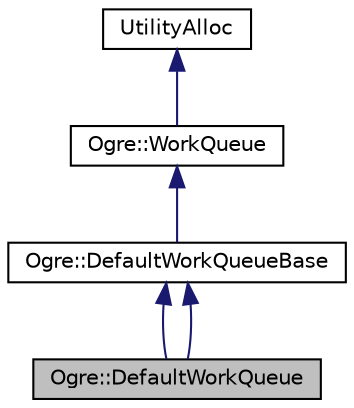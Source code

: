 digraph "Ogre::DefaultWorkQueue"
{
  bgcolor="transparent";
  edge [fontname="Helvetica",fontsize="10",labelfontname="Helvetica",labelfontsize="10"];
  node [fontname="Helvetica",fontsize="10",shape=record];
  Node0 [label="Ogre::DefaultWorkQueue",height=0.2,width=0.4,color="black", fillcolor="grey75", style="filled", fontcolor="black"];
  Node1 -> Node0 [dir="back",color="midnightblue",fontsize="10",style="solid",fontname="Helvetica"];
  Node1 [label="Ogre::DefaultWorkQueueBase",height=0.2,width=0.4,color="black",URL="$class_ogre_1_1_default_work_queue_base.html",tooltip="Base for a general purpose request / response style background work queue. "];
  Node2 -> Node1 [dir="back",color="midnightblue",fontsize="10",style="solid",fontname="Helvetica"];
  Node2 [label="Ogre::WorkQueue",height=0.2,width=0.4,color="black",URL="$class_ogre_1_1_work_queue.html",tooltip="Interface to a general purpose request / response style background work queue. "];
  Node3 -> Node2 [dir="back",color="midnightblue",fontsize="10",style="solid",fontname="Helvetica"];
  Node3 [label="UtilityAlloc",height=0.2,width=0.4,color="black",URL="$class_ogre_1_1_allocated_object.html"];
  Node1 -> Node0 [dir="back",color="midnightblue",fontsize="10",style="solid",fontname="Helvetica"];
}
